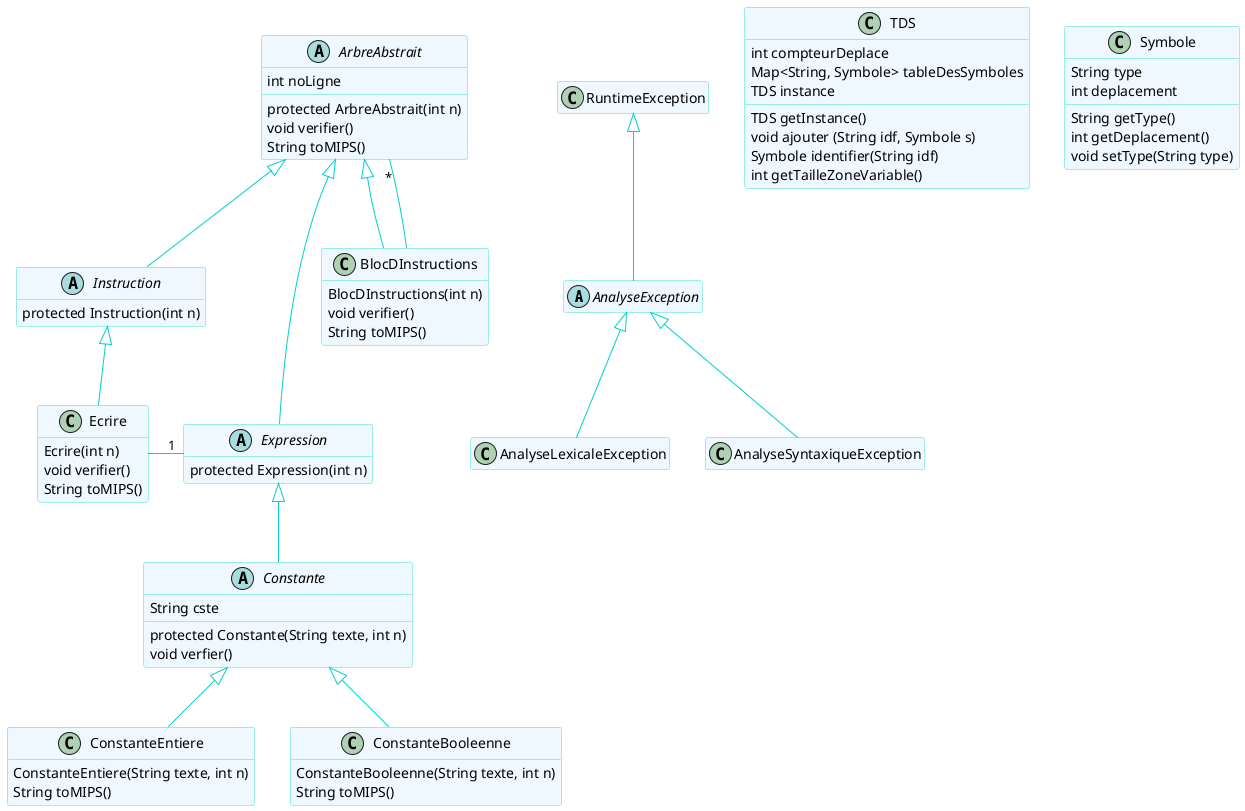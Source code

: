 @startuml
skinparam class {
BackgroundColor AliceBlue
ArrowColor DarkTurquoise
BorderColor Turquoise
}

skinparam stereotypeCBackgroundColor DarkTurquoise
skinparam stereotypeIBackgroundColor Magenta
skinparam stereotypeABackgroundColor Yellow

hide stereotype
hide empty member

abstract class AnalyseException

AnalyseException -up-|> RuntimeException

AnalyseLexicaleException -up-|> AnalyseException
AnalyseSyntaxiqueException -up-|> AnalyseException

abstract class ArbreAbstrait {
   int noLigne
   protected ArbreAbstrait(int n)
   void verifier()
   String toMIPS()
}

class BlocDInstructions {
   BlocDInstructions(int n)
   void verifier()
   String toMIPS()
}

BlocDInstructions -up-|> ArbreAbstrait
BlocDInstructions -up- "*" ArbreAbstrait

abstract class Instruction {
   protected Instruction(int n)
}

Instruction -up-|> ArbreAbstrait
class Ecrire {
   Ecrire(int n)
   void verifier()
   String toMIPS()
}

Ecrire  -up-|> Instruction

abstract class Expression {
   protected Expression(int n)
}

Expression  -up-|> ArbreAbstrait
Ecrire - "1" Expression

abstract class Constante {
   String cste
   protected Constante(String texte, int n)
   void verfier()
}

Constante  -up-|> Expression

class ConstanteEntiere {
   ConstanteEntiere(String texte, int n)
   String toMIPS()
}

class ConstanteBooleenne {
   ConstanteBooleenne(String texte, int n)
   String toMIPS()
}

class TDS {
int compteurDeplace
Map<String, Symbole> tableDesSymboles
TDS instance
TDS getInstance()
void ajouter (String idf, Symbole s)
Symbole identifier(String idf)
int getTailleZoneVariable()
}

class Symbole{
String type
int deplacement
String getType()
int getDeplacement()
void setType(String type)
}

ConstanteEntiere  -up-|> Constante
ConstanteBooleenne  -up-|> Constante
@enduml